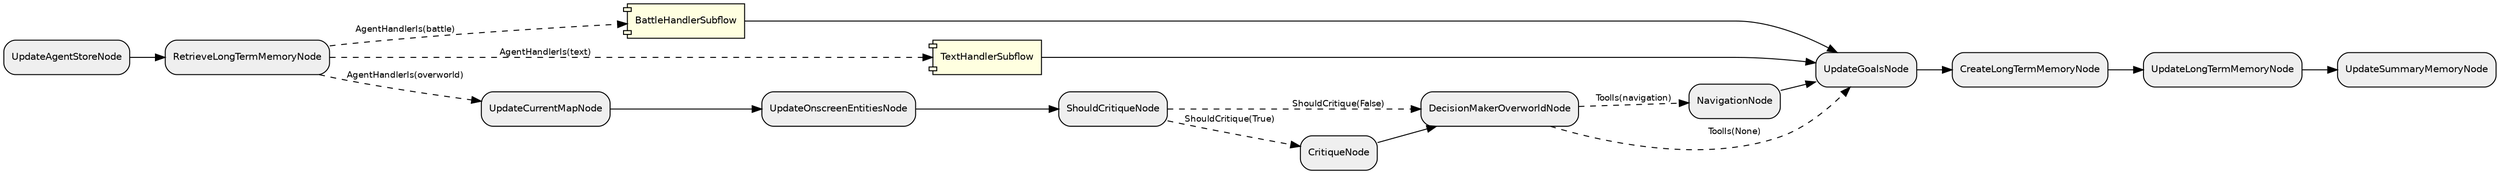 digraph "G" {
  rankdir=LR;
  compound=true;
  node [shape=box, style="rounded,filled", fillcolor="#EFEFEF", fontname="Helvetica", fontsize=10];
  edge [fontname="Helvetica", fontsize=9];
  RW5J598k4gISfrfUDmigb [label="UpdateSummaryMemoryNode"];
  blfFeAGL8i86Dw67qKy8y [label="BattleHandlerSubflow", shape=component, style="filled,rounded", fillcolor="lightyellow"];
  JwGebxAhQTAPumTXOkrou [label="DecisionMakerOverworldNode"];
  SifllWkJRmOesmy0GCy6P [label="UpdateOnscreenEntitiesNode"];
  AOioMaJuvs0mAPShVWHIg [label="NavigationNode"];
  O9mtlHzDDDFlA3XQidPsS [label="CritiqueNode"];
  ItVAAVQjdXa4xT3bO0S9v [label="TextHandlerSubflow", shape=component, style="filled,rounded", fillcolor="lightyellow"];
  ZUMnAsLbWi8HV4X7TaQoy [label="RetrieveLongTermMemoryNode"];
  "07IQW7gBrfvU4kDa9wwri" [label="ShouldCritiqueNode"];
  OzaoQGnkULSCMHLQ6UIRg [label="UpdateGoalsNode"];
  fzCRAzDfssGxqFUZOLwb1 [label="UpdateLongTermMemoryNode"];
  LogLQTJvFVUUHdrn9jxNB [label="UpdateAgentStoreNode"];
  DXAHvvOjN4UBewnc1Ghmd [label="UpdateCurrentMapNode"];
  hDPpx3Qd955KGdiJBXx47 [label="CreateLongTermMemoryNode"];
  LogLQTJvFVUUHdrn9jxNB -> ZUMnAsLbWi8HV4X7TaQoy [style="solid"];
  ZUMnAsLbWi8HV4X7TaQoy -> DXAHvvOjN4UBewnc1Ghmd [style="dashed", label="AgentHandlerIs(overworld)"];
  DXAHvvOjN4UBewnc1Ghmd -> SifllWkJRmOesmy0GCy6P [style="solid"];
  SifllWkJRmOesmy0GCy6P -> "07IQW7gBrfvU4kDa9wwri" [style="solid"];
  "07IQW7gBrfvU4kDa9wwri" -> O9mtlHzDDDFlA3XQidPsS [style="dashed", label="ShouldCritique(True)"];
  O9mtlHzDDDFlA3XQidPsS -> JwGebxAhQTAPumTXOkrou [style="solid"];
  "07IQW7gBrfvU4kDa9wwri" -> JwGebxAhQTAPumTXOkrou [style="dashed", label="ShouldCritique(False)"];
  JwGebxAhQTAPumTXOkrou -> AOioMaJuvs0mAPShVWHIg [style="dashed", label="ToolIs(navigation)"];
  AOioMaJuvs0mAPShVWHIg -> OzaoQGnkULSCMHLQ6UIRg [style="solid"];
  ZUMnAsLbWi8HV4X7TaQoy -> blfFeAGL8i86Dw67qKy8y [style="dashed", label="AgentHandlerIs(battle)"];
  ZUMnAsLbWi8HV4X7TaQoy -> ItVAAVQjdXa4xT3bO0S9v [style="dashed", label="AgentHandlerIs(text)"];
  ItVAAVQjdXa4xT3bO0S9v -> OzaoQGnkULSCMHLQ6UIRg [style="solid"];
  JwGebxAhQTAPumTXOkrou -> OzaoQGnkULSCMHLQ6UIRg [style="dashed", label="ToolIs(None)"];
  blfFeAGL8i86Dw67qKy8y -> OzaoQGnkULSCMHLQ6UIRg [style="solid"];
  OzaoQGnkULSCMHLQ6UIRg -> hDPpx3Qd955KGdiJBXx47 [style="solid"];
  hDPpx3Qd955KGdiJBXx47 -> fzCRAzDfssGxqFUZOLwb1 [style="solid"];
  fzCRAzDfssGxqFUZOLwb1 -> RW5J598k4gISfrfUDmigb [style="solid"];
}
